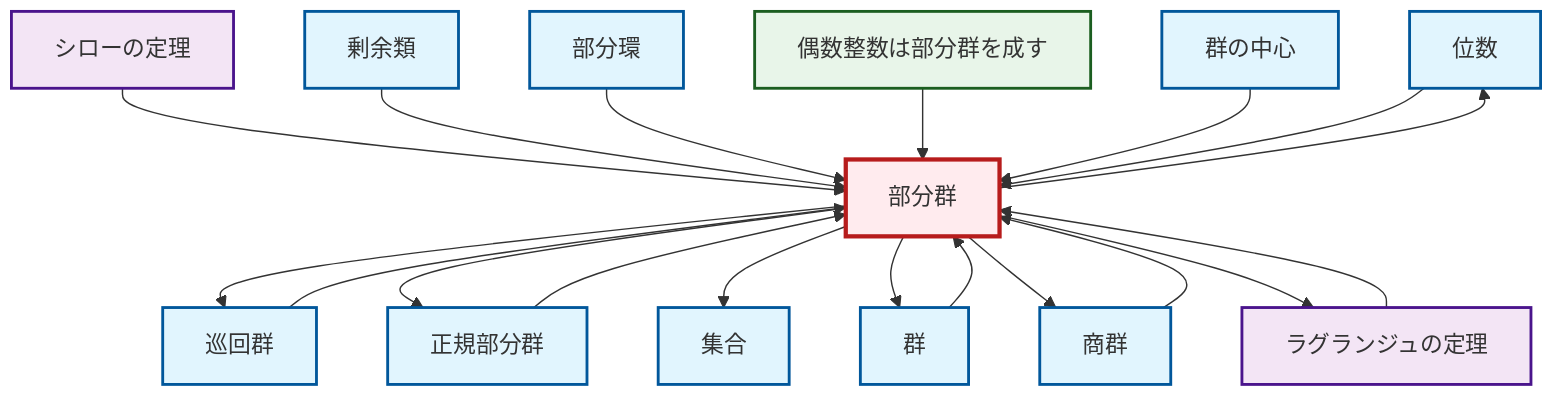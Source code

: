 graph TD
    classDef definition fill:#e1f5fe,stroke:#01579b,stroke-width:2px
    classDef theorem fill:#f3e5f5,stroke:#4a148c,stroke-width:2px
    classDef axiom fill:#fff3e0,stroke:#e65100,stroke-width:2px
    classDef example fill:#e8f5e9,stroke:#1b5e20,stroke-width:2px
    classDef current fill:#ffebee,stroke:#b71c1c,stroke-width:3px
    def-order["位数"]:::definition
    def-group["群"]:::definition
    def-set["集合"]:::definition
    def-cyclic-group["巡回群"]:::definition
    thm-sylow["シローの定理"]:::theorem
    def-normal-subgroup["正規部分群"]:::definition
    def-subring["部分環"]:::definition
    def-subgroup["部分群"]:::definition
    def-quotient-group["商群"]:::definition
    def-coset["剰余類"]:::definition
    thm-lagrange["ラグランジュの定理"]:::theorem
    ex-even-integers-subgroup["偶数整数は部分群を成す"]:::example
    def-center-of-group["群の中心"]:::definition
    thm-lagrange --> def-subgroup
    def-subgroup --> def-order
    def-normal-subgroup --> def-subgroup
    def-quotient-group --> def-subgroup
    def-subgroup --> def-cyclic-group
    def-subgroup --> def-normal-subgroup
    thm-sylow --> def-subgroup
    def-group --> def-subgroup
    def-subgroup --> def-set
    def-coset --> def-subgroup
    def-subring --> def-subgroup
    ex-even-integers-subgroup --> def-subgroup
    def-cyclic-group --> def-subgroup
    def-center-of-group --> def-subgroup
    def-order --> def-subgroup
    def-subgroup --> def-group
    def-subgroup --> def-quotient-group
    def-subgroup --> thm-lagrange
    class def-subgroup current